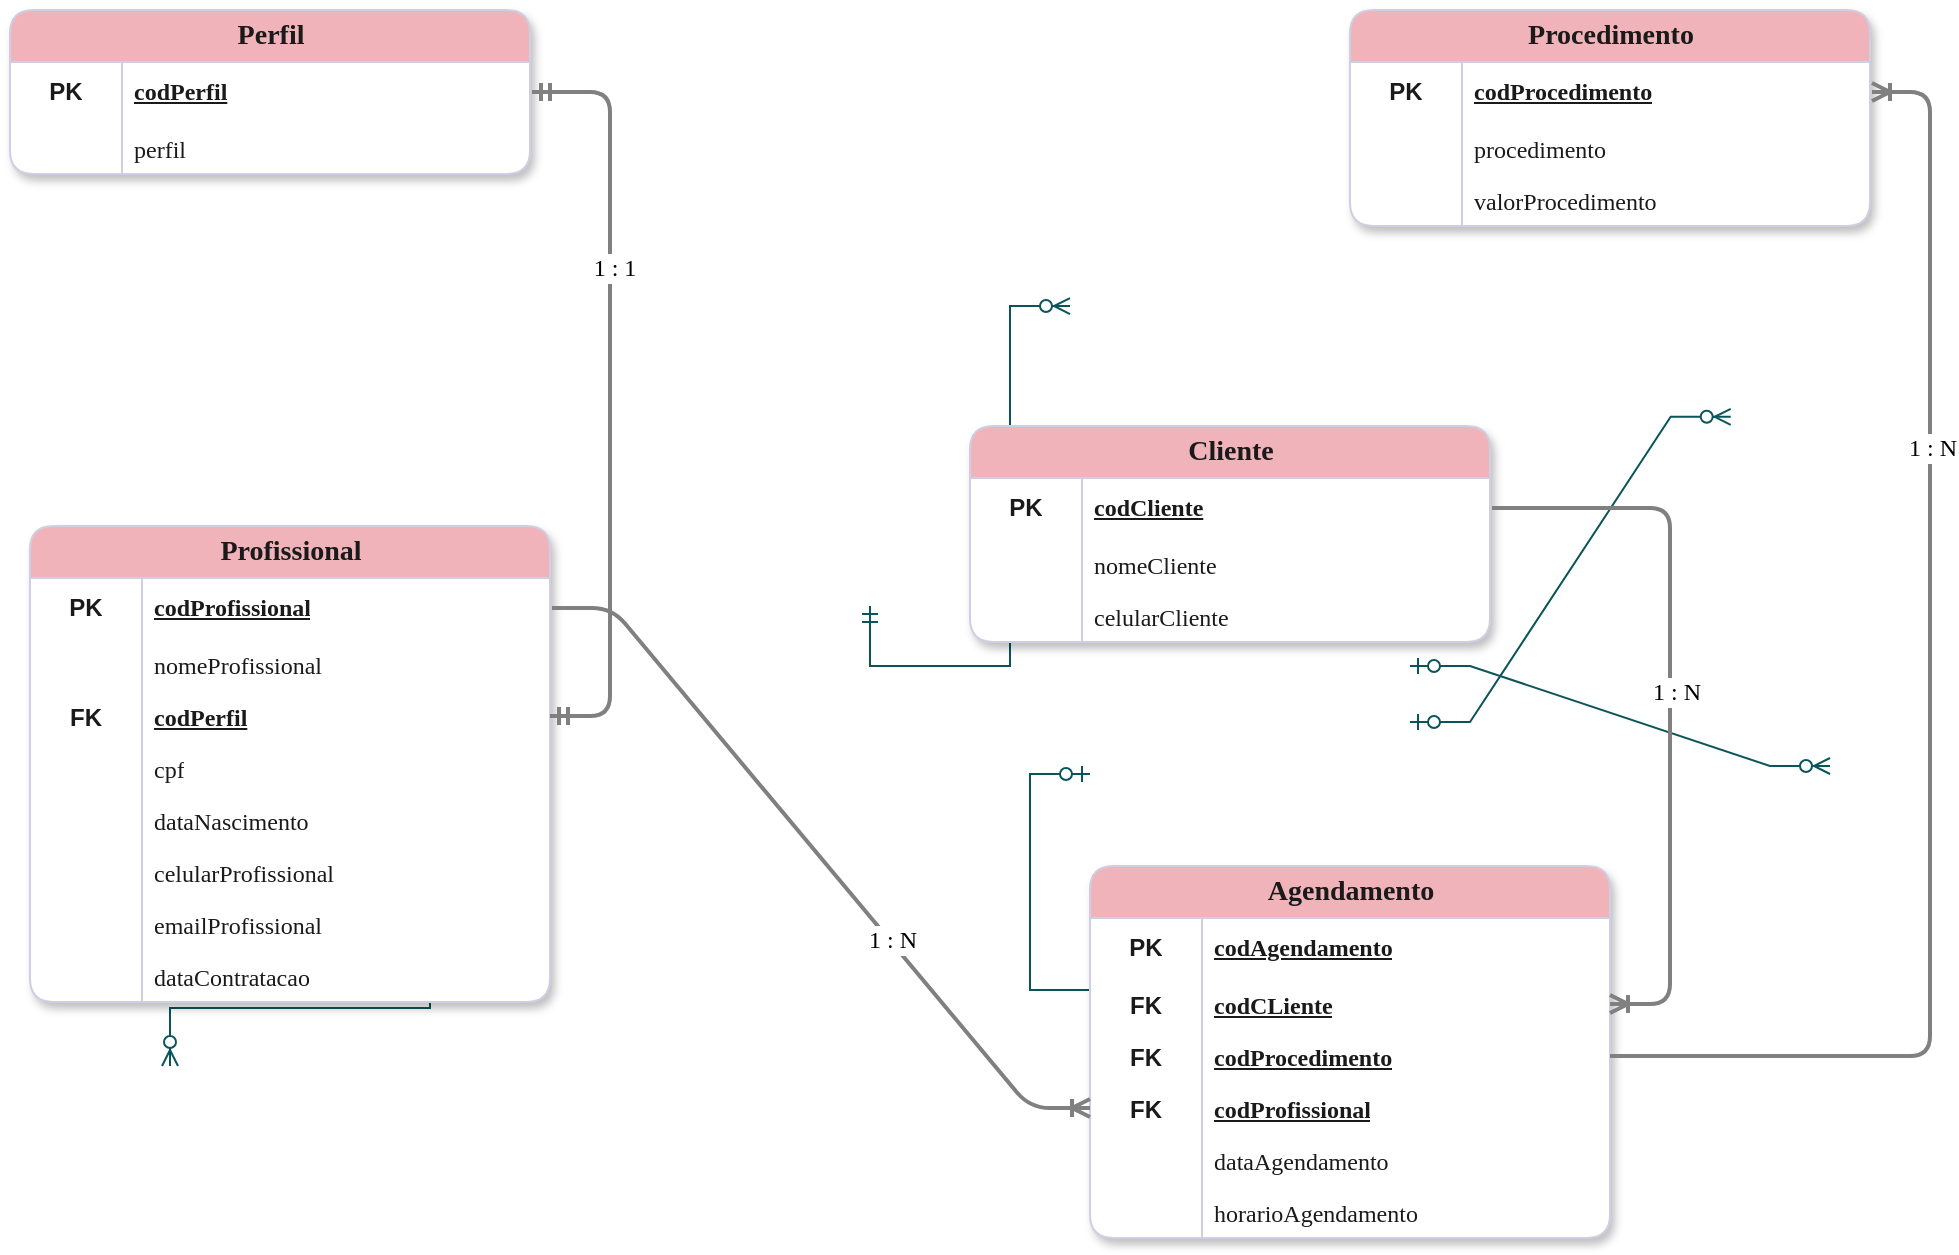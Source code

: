 <mxfile version="26.0.11">
  <diagram name="MER" id="e56a1550-8fbb-45ad-956c-1786394a9013">
    <mxGraphModel dx="1400" dy="696" grid="0" gridSize="10" guides="1" tooltips="1" connect="1" arrows="1" fold="1" page="1" pageScale="1" pageWidth="1100" pageHeight="850" background="none" math="0" shadow="0" adaptiveColors="simple">
      <root>
        <mxCell id="0" />
        <mxCell id="1" parent="0" />
        <mxCell id="2e49270ec7c68f3f-1" value="&lt;font data-font-src=&quot;https://fonts.googleapis.com/css?family=JetBrains+Mono&quot;&gt;&lt;b&gt;Perfil&lt;/b&gt;&lt;/font&gt;" style="swimlane;html=1;fontStyle=0;childLayout=stackLayout;horizontal=1;startSize=26;fillColor=light-dark(#f0b3ba, #442724);horizontalStack=0;resizeParent=1;resizeLast=0;collapsible=1;marginBottom=0;swimlaneFillColor=#ffffff;align=center;rounded=1;shadow=1;comic=0;labelBackgroundColor=none;strokeWidth=1;fontFamily=JetBrains Mono;fontSize=14;strokeColor=#D0CEE2;fontColor=#1A1A1A;fontSource=https%3A%2F%2Ffonts.googleapis.com%2Fcss%3Ffamily%3DJetBrains%2BMono;glass=0;gradientColor=none;" parent="1" vertex="1">
          <mxGeometry x="40" y="122" width="260" height="82" as="geometry" />
        </mxCell>
        <mxCell id="2e49270ec7c68f3f-2" value="codPerfil" style="shape=partialRectangle;top=0;left=0;right=0;bottom=0;html=1;align=left;verticalAlign=middle;fillColor=none;spacingLeft=60;spacingRight=4;whiteSpace=wrap;overflow=hidden;rotatable=0;points=[[0,0.5],[1,0.5]];portConstraint=eastwest;dropTarget=0;fontStyle=5;rounded=0;labelBackgroundColor=none;strokeColor=#D0CEE2;fontColor=#1A1A1A;perimeterSpacing=1;fontFamily=JetBrains Mono;fontSource=https%3A%2F%2Ffonts.googleapis.com%2Fcss%3Ffamily%3DJetBrains%2BMono;" parent="2e49270ec7c68f3f-1" vertex="1">
          <mxGeometry y="26" width="260" height="30" as="geometry" />
        </mxCell>
        <mxCell id="2e49270ec7c68f3f-3" value="PK" style="shape=partialRectangle;fontStyle=1;top=0;left=0;bottom=0;html=1;fillColor=none;align=center;verticalAlign=middle;spacingLeft=4;spacingRight=4;whiteSpace=wrap;overflow=hidden;rotatable=0;points=[];portConstraint=eastwest;part=1;rounded=0;labelBackgroundColor=none;strokeColor=#D0CEE2;fontColor=#1A1A1A;" parent="2e49270ec7c68f3f-2" vertex="1" connectable="0">
          <mxGeometry width="56" height="30" as="geometry" />
        </mxCell>
        <mxCell id="2e49270ec7c68f3f-6" value="perfil" style="shape=partialRectangle;top=0;left=0;right=0;bottom=0;html=1;align=left;verticalAlign=top;fillColor=none;spacingLeft=60;spacingRight=4;whiteSpace=wrap;overflow=hidden;rotatable=0;points=[[0,0.5],[1,0.5]];portConstraint=eastwest;dropTarget=0;rounded=0;labelBackgroundColor=none;strokeColor=default;fontColor=#1A1A1A;fontFamily=JetBrains Mono;fontSource=https%3A%2F%2Ffonts.googleapis.com%2Fcss%3Ffamily%3DJetBrains%2BMono;" parent="2e49270ec7c68f3f-1" vertex="1">
          <mxGeometry y="56" width="260" height="26" as="geometry" />
        </mxCell>
        <mxCell id="2e49270ec7c68f3f-7" value="" style="shape=partialRectangle;top=0;left=0;bottom=0;html=1;fillColor=none;align=left;verticalAlign=top;spacingLeft=4;spacingRight=4;whiteSpace=wrap;overflow=hidden;rotatable=0;points=[];portConstraint=eastwest;part=1;rounded=0;labelBackgroundColor=none;strokeColor=#D0CEE2;fontColor=#1A1A1A;" parent="2e49270ec7c68f3f-6" vertex="1" connectable="0">
          <mxGeometry width="56" height="26" as="geometry" />
        </mxCell>
        <mxCell id="2e49270ec7c68f3f-56" value="" style="edgeStyle=orthogonalEdgeStyle;html=1;endArrow=ERzeroToMany;endFill=1;startArrow=ERzeroToMany;labelBackgroundColor=none;fontFamily=Verdana;fontSize=14;entryX=0;entryY=0.5;exitX=0;exitY=0.5;strokeColor=#09555B;fontColor=default;rounded=0;" parent="1" source="2e49270ec7c68f3f-49" edge="1">
          <mxGeometry width="100" height="100" relative="1" as="geometry">
            <mxPoint x="120" y="650" as="sourcePoint" />
            <mxPoint x="290" y="481" as="targetPoint" />
            <Array as="points">
              <mxPoint x="250" y="621" />
              <mxPoint x="250" y="481" />
            </Array>
          </mxGeometry>
        </mxCell>
        <mxCell id="2e49270ec7c68f3f-58" value="" style="edgeStyle=orthogonalEdgeStyle;html=1;endArrow=ERzeroToMany;startArrow=ERmandOne;labelBackgroundColor=none;fontFamily=Verdana;fontSize=14;entryX=0;entryY=0.308;entryPerimeter=0;exitX=0;exitY=0.5;strokeColor=#09555B;fontColor=default;rounded=0;" parent="1" source="2e49270ec7c68f3f-31" edge="1">
          <mxGeometry width="100" height="100" relative="1" as="geometry">
            <mxPoint x="470" y="420" as="sourcePoint" />
            <mxPoint x="570" y="270.008" as="targetPoint" />
            <Array as="points">
              <mxPoint x="540" y="450" />
              <mxPoint x="540" y="270" />
            </Array>
          </mxGeometry>
        </mxCell>
        <mxCell id="2e49270ec7c68f3f-60" value="" style="edgeStyle=entityRelationEdgeStyle;html=1;endArrow=ERzeroToOne;startArrow=ERmandOne;labelBackgroundColor=none;fontFamily=Verdana;fontSize=14;exitX=1;exitY=0.5;entryX=0;entryY=0.5;strokeColor=#09555B;fontColor=default;rounded=0;" parent="1" source="2e49270ec7c68f3f-49" edge="1">
          <mxGeometry width="100" height="100" relative="1" as="geometry">
            <mxPoint x="600" y="720" as="sourcePoint" />
            <mxPoint x="580" y="504" as="targetPoint" />
          </mxGeometry>
        </mxCell>
        <mxCell id="2e49270ec7c68f3f-63" value="" style="edgeStyle=entityRelationEdgeStyle;html=1;endArrow=ERzeroToMany;startArrow=ERzeroToOne;labelBackgroundColor=none;fontFamily=Verdana;fontSize=14;entryX=0;entryY=0.5;exitX=1;exitY=0.5;strokeColor=#09555B;fontColor=default;rounded=0;" parent="1" target="2e49270ec7c68f3f-42" edge="1">
          <mxGeometry width="100" height="100" relative="1" as="geometry">
            <mxPoint x="740" y="450" as="sourcePoint" />
            <mxPoint x="950" y="500" as="targetPoint" />
          </mxGeometry>
        </mxCell>
        <mxCell id="2e49270ec7c68f3f-78" value="" style="edgeStyle=entityRelationEdgeStyle;html=1;endArrow=ERzeroToMany;startArrow=ERzeroToOne;labelBackgroundColor=none;fontFamily=Verdana;fontSize=14;entryX=0;entryY=0.5;exitX=1;exitY=0.5;strokeColor=#09555B;fontColor=default;rounded=0;" parent="1" target="2e49270ec7c68f3f-65" edge="1">
          <mxGeometry width="100" height="100" relative="1" as="geometry">
            <mxPoint x="740" y="478" as="sourcePoint" />
            <mxPoint x="900.353" y="325.412" as="targetPoint" />
          </mxGeometry>
        </mxCell>
        <mxCell id="83eA-bgPBepgegUCmsV1-11" value="&lt;font data-font-src=&quot;https://fonts.googleapis.com/css?family=JetBrains+Mono&quot;&gt;&lt;b&gt;Profissional&lt;/b&gt;&lt;/font&gt;" style="swimlane;html=1;fontStyle=0;childLayout=stackLayout;horizontal=1;startSize=26;fillColor=light-dark(#f0b3ba, #442724);horizontalStack=0;resizeParent=1;resizeLast=0;collapsible=1;marginBottom=0;swimlaneFillColor=#ffffff;align=center;rounded=1;shadow=1;comic=0;labelBackgroundColor=none;strokeWidth=1;fontFamily=JetBrains Mono;fontSize=14;strokeColor=#D0CEE2;fontColor=#1A1A1A;fontSource=https%3A%2F%2Ffonts.googleapis.com%2Fcss%3Ffamily%3DJetBrains%2BMono;glass=0;gradientColor=none;" vertex="1" parent="1">
          <mxGeometry x="50" y="380" width="260" height="238" as="geometry" />
        </mxCell>
        <mxCell id="83eA-bgPBepgegUCmsV1-12" value="codProfissional" style="shape=partialRectangle;top=0;left=0;right=0;bottom=0;html=1;align=left;verticalAlign=middle;fillColor=none;spacingLeft=60;spacingRight=4;whiteSpace=wrap;overflow=hidden;rotatable=0;points=[[0,0.5],[1,0.5]];portConstraint=eastwest;dropTarget=0;fontStyle=5;rounded=0;labelBackgroundColor=none;strokeColor=#D0CEE2;fontColor=#1A1A1A;perimeterSpacing=1;fontFamily=JetBrains Mono;fontSource=https%3A%2F%2Ffonts.googleapis.com%2Fcss%3Ffamily%3DJetBrains%2BMono;" vertex="1" parent="83eA-bgPBepgegUCmsV1-11">
          <mxGeometry y="26" width="260" height="30" as="geometry" />
        </mxCell>
        <mxCell id="83eA-bgPBepgegUCmsV1-13" value="PK" style="shape=partialRectangle;fontStyle=1;top=0;left=0;bottom=0;html=1;fillColor=none;align=center;verticalAlign=middle;spacingLeft=4;spacingRight=4;whiteSpace=wrap;overflow=hidden;rotatable=0;points=[];portConstraint=eastwest;part=1;rounded=0;labelBackgroundColor=none;strokeColor=#D0CEE2;fontColor=#1A1A1A;" vertex="1" connectable="0" parent="83eA-bgPBepgegUCmsV1-12">
          <mxGeometry width="56" height="30" as="geometry" />
        </mxCell>
        <mxCell id="83eA-bgPBepgegUCmsV1-14" value="nomeProfissional" style="shape=partialRectangle;top=0;left=0;right=0;bottom=0;html=1;align=left;verticalAlign=top;fillColor=none;spacingLeft=60;spacingRight=4;whiteSpace=wrap;overflow=hidden;rotatable=0;points=[[0,0.5],[1,0.5]];portConstraint=eastwest;dropTarget=0;rounded=0;labelBackgroundColor=none;strokeColor=default;fontColor=#1A1A1A;fontFamily=JetBrains Mono;fontSource=https%3A%2F%2Ffonts.googleapis.com%2Fcss%3Ffamily%3DJetBrains%2BMono;" vertex="1" parent="83eA-bgPBepgegUCmsV1-11">
          <mxGeometry y="56" width="260" height="26" as="geometry" />
        </mxCell>
        <mxCell id="83eA-bgPBepgegUCmsV1-15" value="" style="shape=partialRectangle;top=0;left=0;bottom=0;html=1;fillColor=none;align=left;verticalAlign=top;spacingLeft=4;spacingRight=4;whiteSpace=wrap;overflow=hidden;rotatable=0;points=[];portConstraint=eastwest;part=1;rounded=0;labelBackgroundColor=none;strokeColor=#D0CEE2;fontColor=#1A1A1A;" vertex="1" connectable="0" parent="83eA-bgPBepgegUCmsV1-14">
          <mxGeometry width="56" height="26" as="geometry" />
        </mxCell>
        <mxCell id="83eA-bgPBepgegUCmsV1-16" value="&lt;b&gt;&lt;u&gt;codPerfil&lt;/u&gt;&lt;/b&gt;" style="shape=partialRectangle;top=0;left=0;right=0;bottom=0;html=1;align=left;verticalAlign=top;fillColor=none;spacingLeft=60;spacingRight=4;whiteSpace=wrap;overflow=hidden;rotatable=0;points=[[0,0.5],[1,0.5]];portConstraint=eastwest;dropTarget=0;rounded=0;labelBackgroundColor=none;strokeColor=default;fontColor=#1A1A1A;fontFamily=JetBrains Mono;fontSource=https%3A%2F%2Ffonts.googleapis.com%2Fcss%3Ffamily%3DJetBrains%2BMono;" vertex="1" parent="83eA-bgPBepgegUCmsV1-11">
          <mxGeometry y="82" width="260" height="26" as="geometry" />
        </mxCell>
        <mxCell id="83eA-bgPBepgegUCmsV1-17" value="FK" style="shape=partialRectangle;top=0;left=0;bottom=0;html=1;fillColor=none;align=center;verticalAlign=top;spacingLeft=4;spacingRight=4;whiteSpace=wrap;overflow=hidden;rotatable=0;points=[];portConstraint=eastwest;part=1;rounded=0;labelBackgroundColor=none;strokeColor=#D0CEE2;fontColor=#1A1A1A;fontStyle=1" vertex="1" connectable="0" parent="83eA-bgPBepgegUCmsV1-16">
          <mxGeometry width="56" height="26" as="geometry" />
        </mxCell>
        <mxCell id="83eA-bgPBepgegUCmsV1-18" value="cpf" style="shape=partialRectangle;top=0;left=0;right=0;bottom=0;html=1;align=left;verticalAlign=top;fillColor=none;spacingLeft=60;spacingRight=4;whiteSpace=wrap;overflow=hidden;rotatable=0;points=[[0,0.5],[1,0.5]];portConstraint=eastwest;dropTarget=0;rounded=0;labelBackgroundColor=none;strokeColor=default;fontColor=#1A1A1A;fontFamily=JetBrains Mono;fontSource=https%3A%2F%2Ffonts.googleapis.com%2Fcss%3Ffamily%3DJetBrains%2BMono;" vertex="1" parent="83eA-bgPBepgegUCmsV1-11">
          <mxGeometry y="108" width="260" height="26" as="geometry" />
        </mxCell>
        <mxCell id="83eA-bgPBepgegUCmsV1-19" value="" style="shape=partialRectangle;top=0;left=0;bottom=0;html=1;fillColor=none;align=left;verticalAlign=top;spacingLeft=4;spacingRight=4;whiteSpace=wrap;overflow=hidden;rotatable=0;points=[];portConstraint=eastwest;part=1;rounded=0;labelBackgroundColor=none;strokeColor=#D0CEE2;fontColor=#1A1A1A;" vertex="1" connectable="0" parent="83eA-bgPBepgegUCmsV1-18">
          <mxGeometry width="56" height="26" as="geometry" />
        </mxCell>
        <mxCell id="83eA-bgPBepgegUCmsV1-20" value="dataNascimento" style="shape=partialRectangle;top=0;left=0;right=0;bottom=0;html=1;align=left;verticalAlign=top;fillColor=none;spacingLeft=60;spacingRight=4;whiteSpace=wrap;overflow=hidden;rotatable=0;points=[[0,0.5],[1,0.5]];portConstraint=eastwest;dropTarget=0;rounded=0;labelBackgroundColor=none;strokeColor=default;fontColor=#1A1A1A;fontFamily=JetBrains Mono;fontSource=https%3A%2F%2Ffonts.googleapis.com%2Fcss%3Ffamily%3DJetBrains%2BMono;" vertex="1" parent="83eA-bgPBepgegUCmsV1-11">
          <mxGeometry y="134" width="260" height="26" as="geometry" />
        </mxCell>
        <mxCell id="83eA-bgPBepgegUCmsV1-21" value="" style="shape=partialRectangle;top=0;left=0;bottom=0;html=1;fillColor=none;align=left;verticalAlign=top;spacingLeft=4;spacingRight=4;whiteSpace=wrap;overflow=hidden;rotatable=0;points=[];portConstraint=eastwest;part=1;rounded=0;labelBackgroundColor=none;strokeColor=#D0CEE2;fontColor=#1A1A1A;" vertex="1" connectable="0" parent="83eA-bgPBepgegUCmsV1-20">
          <mxGeometry width="56" height="26" as="geometry" />
        </mxCell>
        <mxCell id="83eA-bgPBepgegUCmsV1-22" value="celularProfissional" style="shape=partialRectangle;top=0;left=0;right=0;bottom=0;html=1;align=left;verticalAlign=top;fillColor=none;spacingLeft=60;spacingRight=4;whiteSpace=wrap;overflow=hidden;rotatable=0;points=[[0,0.5],[1,0.5]];portConstraint=eastwest;dropTarget=0;rounded=0;labelBackgroundColor=none;strokeColor=default;fontColor=#1A1A1A;fontFamily=JetBrains Mono;fontSource=https%3A%2F%2Ffonts.googleapis.com%2Fcss%3Ffamily%3DJetBrains%2BMono;" vertex="1" parent="83eA-bgPBepgegUCmsV1-11">
          <mxGeometry y="160" width="260" height="26" as="geometry" />
        </mxCell>
        <mxCell id="83eA-bgPBepgegUCmsV1-23" value="" style="shape=partialRectangle;top=0;left=0;bottom=0;html=1;fillColor=none;align=left;verticalAlign=top;spacingLeft=4;spacingRight=4;whiteSpace=wrap;overflow=hidden;rotatable=0;points=[];portConstraint=eastwest;part=1;rounded=0;labelBackgroundColor=none;strokeColor=#D0CEE2;fontColor=#1A1A1A;" vertex="1" connectable="0" parent="83eA-bgPBepgegUCmsV1-22">
          <mxGeometry width="56" height="26" as="geometry" />
        </mxCell>
        <mxCell id="83eA-bgPBepgegUCmsV1-25" value="emailProfissional" style="shape=partialRectangle;top=0;left=0;right=0;bottom=0;html=1;align=left;verticalAlign=top;fillColor=none;spacingLeft=60;spacingRight=4;whiteSpace=wrap;overflow=hidden;rotatable=0;points=[[0,0.5],[1,0.5]];portConstraint=eastwest;dropTarget=0;rounded=0;labelBackgroundColor=none;strokeColor=default;fontColor=#1A1A1A;fontFamily=JetBrains Mono;fontSource=https%3A%2F%2Ffonts.googleapis.com%2Fcss%3Ffamily%3DJetBrains%2BMono;" vertex="1" parent="83eA-bgPBepgegUCmsV1-11">
          <mxGeometry y="186" width="260" height="26" as="geometry" />
        </mxCell>
        <mxCell id="83eA-bgPBepgegUCmsV1-26" value="" style="shape=partialRectangle;top=0;left=0;bottom=0;html=1;fillColor=none;align=left;verticalAlign=top;spacingLeft=4;spacingRight=4;whiteSpace=wrap;overflow=hidden;rotatable=0;points=[];portConstraint=eastwest;part=1;rounded=0;labelBackgroundColor=none;strokeColor=#D0CEE2;fontColor=#1A1A1A;" vertex="1" connectable="0" parent="83eA-bgPBepgegUCmsV1-25">
          <mxGeometry width="56" height="26" as="geometry" />
        </mxCell>
        <mxCell id="83eA-bgPBepgegUCmsV1-27" value="dataContratacao" style="shape=partialRectangle;top=0;left=0;right=0;bottom=0;html=1;align=left;verticalAlign=top;fillColor=none;spacingLeft=60;spacingRight=4;whiteSpace=wrap;overflow=hidden;rotatable=0;points=[[0,0.5],[1,0.5]];portConstraint=eastwest;dropTarget=0;rounded=0;labelBackgroundColor=none;strokeColor=default;fontColor=#1A1A1A;fontFamily=JetBrains Mono;fontSource=https%3A%2F%2Ffonts.googleapis.com%2Fcss%3Ffamily%3DJetBrains%2BMono;" vertex="1" parent="83eA-bgPBepgegUCmsV1-11">
          <mxGeometry y="212" width="260" height="26" as="geometry" />
        </mxCell>
        <mxCell id="83eA-bgPBepgegUCmsV1-28" value="" style="shape=partialRectangle;top=0;left=0;bottom=0;html=1;fillColor=none;align=left;verticalAlign=top;spacingLeft=4;spacingRight=4;whiteSpace=wrap;overflow=hidden;rotatable=0;points=[];portConstraint=eastwest;part=1;rounded=0;labelBackgroundColor=none;strokeColor=#D0CEE2;fontColor=#1A1A1A;" vertex="1" connectable="0" parent="83eA-bgPBepgegUCmsV1-27">
          <mxGeometry width="56" height="26" as="geometry" />
        </mxCell>
        <mxCell id="83eA-bgPBepgegUCmsV1-53" value="&lt;font data-font-src=&quot;https://fonts.googleapis.com/css?family=JetBrains+Mono&quot;&gt;&lt;b&gt;Procedimento&lt;/b&gt;&lt;/font&gt;" style="swimlane;html=1;fontStyle=0;childLayout=stackLayout;horizontal=1;startSize=26;fillColor=light-dark(#f0b3ba, #442724);horizontalStack=0;resizeParent=1;resizeLast=0;collapsible=1;marginBottom=0;swimlaneFillColor=#ffffff;align=center;rounded=1;shadow=1;comic=0;labelBackgroundColor=none;strokeWidth=1;fontFamily=JetBrains Mono;fontSize=14;strokeColor=#D0CEE2;fontColor=#1A1A1A;fontSource=https%3A%2F%2Ffonts.googleapis.com%2Fcss%3Ffamily%3DJetBrains%2BMono;glass=0;gradientColor=none;" vertex="1" parent="1">
          <mxGeometry x="710" y="122" width="260" height="108" as="geometry" />
        </mxCell>
        <mxCell id="83eA-bgPBepgegUCmsV1-54" value="codProcedimento" style="shape=partialRectangle;top=0;left=0;right=0;bottom=0;html=1;align=left;verticalAlign=middle;fillColor=none;spacingLeft=60;spacingRight=4;whiteSpace=wrap;overflow=hidden;rotatable=0;points=[[0,0.5],[1,0.5]];portConstraint=eastwest;dropTarget=0;fontStyle=5;rounded=0;labelBackgroundColor=none;strokeColor=#D0CEE2;fontColor=#1A1A1A;perimeterSpacing=1;fontFamily=JetBrains Mono;fontSource=https%3A%2F%2Ffonts.googleapis.com%2Fcss%3Ffamily%3DJetBrains%2BMono;" vertex="1" parent="83eA-bgPBepgegUCmsV1-53">
          <mxGeometry y="26" width="260" height="30" as="geometry" />
        </mxCell>
        <mxCell id="83eA-bgPBepgegUCmsV1-55" value="PK" style="shape=partialRectangle;fontStyle=1;top=0;left=0;bottom=0;html=1;fillColor=none;align=center;verticalAlign=middle;spacingLeft=4;spacingRight=4;whiteSpace=wrap;overflow=hidden;rotatable=0;points=[];portConstraint=eastwest;part=1;rounded=0;labelBackgroundColor=none;strokeColor=#D0CEE2;fontColor=#1A1A1A;" vertex="1" connectable="0" parent="83eA-bgPBepgegUCmsV1-54">
          <mxGeometry width="56" height="30" as="geometry" />
        </mxCell>
        <mxCell id="83eA-bgPBepgegUCmsV1-56" value="procedimento" style="shape=partialRectangle;top=0;left=0;right=0;bottom=0;html=1;align=left;verticalAlign=top;fillColor=none;spacingLeft=60;spacingRight=4;whiteSpace=wrap;overflow=hidden;rotatable=0;points=[[0,0.5],[1,0.5]];portConstraint=eastwest;dropTarget=0;rounded=0;labelBackgroundColor=none;strokeColor=default;fontColor=#1A1A1A;fontFamily=JetBrains Mono;fontSource=https%3A%2F%2Ffonts.googleapis.com%2Fcss%3Ffamily%3DJetBrains%2BMono;" vertex="1" parent="83eA-bgPBepgegUCmsV1-53">
          <mxGeometry y="56" width="260" height="26" as="geometry" />
        </mxCell>
        <mxCell id="83eA-bgPBepgegUCmsV1-57" value="" style="shape=partialRectangle;top=0;left=0;bottom=0;html=1;fillColor=none;align=left;verticalAlign=top;spacingLeft=4;spacingRight=4;whiteSpace=wrap;overflow=hidden;rotatable=0;points=[];portConstraint=eastwest;part=1;rounded=0;labelBackgroundColor=none;strokeColor=#D0CEE2;fontColor=#1A1A1A;" vertex="1" connectable="0" parent="83eA-bgPBepgegUCmsV1-56">
          <mxGeometry width="56" height="26" as="geometry" />
        </mxCell>
        <mxCell id="83eA-bgPBepgegUCmsV1-58" value="valorProcedimento" style="shape=partialRectangle;top=0;left=0;right=0;bottom=0;html=1;align=left;verticalAlign=top;fillColor=none;spacingLeft=60;spacingRight=4;whiteSpace=wrap;overflow=hidden;rotatable=0;points=[[0,0.5],[1,0.5]];portConstraint=eastwest;dropTarget=0;rounded=0;labelBackgroundColor=none;strokeColor=default;fontColor=#1A1A1A;fontFamily=JetBrains Mono;fontSource=https%3A%2F%2Ffonts.googleapis.com%2Fcss%3Ffamily%3DJetBrains%2BMono;" vertex="1" parent="83eA-bgPBepgegUCmsV1-53">
          <mxGeometry y="82" width="260" height="26" as="geometry" />
        </mxCell>
        <mxCell id="83eA-bgPBepgegUCmsV1-59" value="" style="shape=partialRectangle;top=0;left=0;bottom=0;html=1;fillColor=none;align=left;verticalAlign=top;spacingLeft=4;spacingRight=4;whiteSpace=wrap;overflow=hidden;rotatable=0;points=[];portConstraint=eastwest;part=1;rounded=0;labelBackgroundColor=none;strokeColor=#D0CEE2;fontColor=#1A1A1A;" vertex="1" connectable="0" parent="83eA-bgPBepgegUCmsV1-58">
          <mxGeometry width="56" height="26" as="geometry" />
        </mxCell>
        <mxCell id="83eA-bgPBepgegUCmsV1-60" value="&lt;font data-font-src=&quot;https://fonts.googleapis.com/css?family=JetBrains+Mono&quot;&gt;&lt;b&gt;Cliente&lt;/b&gt;&lt;/font&gt;" style="swimlane;html=1;fontStyle=0;childLayout=stackLayout;horizontal=1;startSize=26;fillColor=light-dark(#f0b3ba, #442724);horizontalStack=0;resizeParent=1;resizeLast=0;collapsible=1;marginBottom=0;swimlaneFillColor=#ffffff;align=center;rounded=1;shadow=1;comic=0;labelBackgroundColor=none;strokeWidth=1;fontFamily=JetBrains Mono;fontSize=14;strokeColor=#D0CEE2;fontColor=#1A1A1A;fontSource=https%3A%2F%2Ffonts.googleapis.com%2Fcss%3Ffamily%3DJetBrains%2BMono;glass=0;gradientColor=none;" vertex="1" parent="1">
          <mxGeometry x="520" y="330" width="260" height="108" as="geometry" />
        </mxCell>
        <mxCell id="83eA-bgPBepgegUCmsV1-61" value="codCliente" style="shape=partialRectangle;top=0;left=0;right=0;bottom=0;html=1;align=left;verticalAlign=middle;fillColor=none;spacingLeft=60;spacingRight=4;whiteSpace=wrap;overflow=hidden;rotatable=0;points=[[0,0.5],[1,0.5]];portConstraint=eastwest;dropTarget=0;fontStyle=5;rounded=0;labelBackgroundColor=none;strokeColor=#D0CEE2;fontColor=#1A1A1A;perimeterSpacing=1;fontFamily=JetBrains Mono;fontSource=https%3A%2F%2Ffonts.googleapis.com%2Fcss%3Ffamily%3DJetBrains%2BMono;" vertex="1" parent="83eA-bgPBepgegUCmsV1-60">
          <mxGeometry y="26" width="260" height="30" as="geometry" />
        </mxCell>
        <mxCell id="83eA-bgPBepgegUCmsV1-62" value="PK" style="shape=partialRectangle;fontStyle=1;top=0;left=0;bottom=0;html=1;fillColor=none;align=center;verticalAlign=middle;spacingLeft=4;spacingRight=4;whiteSpace=wrap;overflow=hidden;rotatable=0;points=[];portConstraint=eastwest;part=1;rounded=0;labelBackgroundColor=none;strokeColor=#D0CEE2;fontColor=#1A1A1A;" vertex="1" connectable="0" parent="83eA-bgPBepgegUCmsV1-61">
          <mxGeometry width="56" height="30" as="geometry" />
        </mxCell>
        <mxCell id="83eA-bgPBepgegUCmsV1-63" value="nomeCliente" style="shape=partialRectangle;top=0;left=0;right=0;bottom=0;html=1;align=left;verticalAlign=top;fillColor=none;spacingLeft=60;spacingRight=4;whiteSpace=wrap;overflow=hidden;rotatable=0;points=[[0,0.5],[1,0.5]];portConstraint=eastwest;dropTarget=0;rounded=0;labelBackgroundColor=none;strokeColor=default;fontColor=#1A1A1A;fontFamily=JetBrains Mono;fontSource=https%3A%2F%2Ffonts.googleapis.com%2Fcss%3Ffamily%3DJetBrains%2BMono;" vertex="1" parent="83eA-bgPBepgegUCmsV1-60">
          <mxGeometry y="56" width="260" height="26" as="geometry" />
        </mxCell>
        <mxCell id="83eA-bgPBepgegUCmsV1-64" value="" style="shape=partialRectangle;top=0;left=0;bottom=0;html=1;fillColor=none;align=left;verticalAlign=top;spacingLeft=4;spacingRight=4;whiteSpace=wrap;overflow=hidden;rotatable=0;points=[];portConstraint=eastwest;part=1;rounded=0;labelBackgroundColor=none;strokeColor=#D0CEE2;fontColor=#1A1A1A;" vertex="1" connectable="0" parent="83eA-bgPBepgegUCmsV1-63">
          <mxGeometry width="56" height="26" as="geometry" />
        </mxCell>
        <mxCell id="83eA-bgPBepgegUCmsV1-65" value="celularCliente" style="shape=partialRectangle;top=0;left=0;right=0;bottom=0;html=1;align=left;verticalAlign=top;fillColor=none;spacingLeft=60;spacingRight=4;whiteSpace=wrap;overflow=hidden;rotatable=0;points=[[0,0.5],[1,0.5]];portConstraint=eastwest;dropTarget=0;rounded=0;labelBackgroundColor=none;strokeColor=default;fontColor=#1A1A1A;fontFamily=JetBrains Mono;fontSource=https%3A%2F%2Ffonts.googleapis.com%2Fcss%3Ffamily%3DJetBrains%2BMono;" vertex="1" parent="83eA-bgPBepgegUCmsV1-60">
          <mxGeometry y="82" width="260" height="26" as="geometry" />
        </mxCell>
        <mxCell id="83eA-bgPBepgegUCmsV1-66" value="" style="shape=partialRectangle;top=0;left=0;bottom=0;html=1;fillColor=none;align=left;verticalAlign=top;spacingLeft=4;spacingRight=4;whiteSpace=wrap;overflow=hidden;rotatable=0;points=[];portConstraint=eastwest;part=1;rounded=0;labelBackgroundColor=none;strokeColor=#D0CEE2;fontColor=#1A1A1A;" vertex="1" connectable="0" parent="83eA-bgPBepgegUCmsV1-65">
          <mxGeometry width="56" height="26" as="geometry" />
        </mxCell>
        <mxCell id="83eA-bgPBepgegUCmsV1-69" value="&lt;font data-font-src=&quot;https://fonts.googleapis.com/css?family=JetBrains+Mono&quot;&gt;&lt;b&gt;Agendamento&lt;/b&gt;&lt;/font&gt;" style="swimlane;html=1;fontStyle=0;childLayout=stackLayout;horizontal=1;startSize=26;fillColor=light-dark(#f0b3ba, #442724);horizontalStack=0;resizeParent=1;resizeLast=0;collapsible=1;marginBottom=0;swimlaneFillColor=#ffffff;align=center;rounded=1;shadow=1;comic=0;labelBackgroundColor=none;strokeWidth=1;fontFamily=JetBrains Mono;fontSize=14;strokeColor=#D0CEE2;fontColor=#1A1A1A;fontSource=https%3A%2F%2Ffonts.googleapis.com%2Fcss%3Ffamily%3DJetBrains%2BMono;glass=0;gradientColor=none;" vertex="1" parent="1">
          <mxGeometry x="580" y="550" width="260" height="186" as="geometry" />
        </mxCell>
        <mxCell id="83eA-bgPBepgegUCmsV1-70" value="codAgendamento" style="shape=partialRectangle;top=0;left=0;right=0;bottom=0;html=1;align=left;verticalAlign=middle;fillColor=none;spacingLeft=60;spacingRight=4;whiteSpace=wrap;overflow=hidden;rotatable=0;points=[[0,0.5],[1,0.5]];portConstraint=eastwest;dropTarget=0;fontStyle=5;rounded=0;labelBackgroundColor=none;strokeColor=#D0CEE2;fontColor=#1A1A1A;perimeterSpacing=1;fontFamily=JetBrains Mono;fontSource=https%3A%2F%2Ffonts.googleapis.com%2Fcss%3Ffamily%3DJetBrains%2BMono;" vertex="1" parent="83eA-bgPBepgegUCmsV1-69">
          <mxGeometry y="26" width="260" height="30" as="geometry" />
        </mxCell>
        <mxCell id="83eA-bgPBepgegUCmsV1-71" value="PK" style="shape=partialRectangle;fontStyle=1;top=0;left=0;bottom=0;html=1;fillColor=none;align=center;verticalAlign=middle;spacingLeft=4;spacingRight=4;whiteSpace=wrap;overflow=hidden;rotatable=0;points=[];portConstraint=eastwest;part=1;rounded=0;labelBackgroundColor=none;strokeColor=#D0CEE2;fontColor=#1A1A1A;" vertex="1" connectable="0" parent="83eA-bgPBepgegUCmsV1-70">
          <mxGeometry width="56" height="30" as="geometry" />
        </mxCell>
        <mxCell id="83eA-bgPBepgegUCmsV1-72" value="&lt;b&gt;&lt;u&gt;codCLiente&lt;/u&gt;&lt;/b&gt;" style="shape=partialRectangle;top=0;left=0;right=0;bottom=0;html=1;align=left;verticalAlign=top;fillColor=none;spacingLeft=60;spacingRight=4;whiteSpace=wrap;overflow=hidden;rotatable=0;points=[[0,0.5],[1,0.5]];portConstraint=eastwest;dropTarget=0;rounded=0;labelBackgroundColor=none;strokeColor=default;fontColor=#1A1A1A;fontFamily=JetBrains Mono;fontSource=https%3A%2F%2Ffonts.googleapis.com%2Fcss%3Ffamily%3DJetBrains%2BMono;" vertex="1" parent="83eA-bgPBepgegUCmsV1-69">
          <mxGeometry y="56" width="260" height="26" as="geometry" />
        </mxCell>
        <mxCell id="83eA-bgPBepgegUCmsV1-73" value="&lt;b&gt;FK&lt;/b&gt;" style="shape=partialRectangle;top=0;left=0;bottom=0;html=1;fillColor=none;align=center;verticalAlign=top;spacingLeft=4;spacingRight=4;whiteSpace=wrap;overflow=hidden;rotatable=0;points=[];portConstraint=eastwest;part=1;rounded=0;labelBackgroundColor=none;strokeColor=#D0CEE2;fontColor=#1A1A1A;" vertex="1" connectable="0" parent="83eA-bgPBepgegUCmsV1-72">
          <mxGeometry width="56" height="26" as="geometry" />
        </mxCell>
        <mxCell id="83eA-bgPBepgegUCmsV1-74" value="&lt;b&gt;&lt;u&gt;codProcedimento&lt;/u&gt;&lt;/b&gt;" style="shape=partialRectangle;top=0;left=0;right=0;bottom=0;html=1;align=left;verticalAlign=top;fillColor=none;spacingLeft=60;spacingRight=4;whiteSpace=wrap;overflow=hidden;rotatable=0;points=[[0,0.5],[1,0.5]];portConstraint=eastwest;dropTarget=0;rounded=0;labelBackgroundColor=none;strokeColor=default;fontColor=#1A1A1A;fontFamily=JetBrains Mono;fontSource=https%3A%2F%2Ffonts.googleapis.com%2Fcss%3Ffamily%3DJetBrains%2BMono;" vertex="1" parent="83eA-bgPBepgegUCmsV1-69">
          <mxGeometry y="82" width="260" height="26" as="geometry" />
        </mxCell>
        <mxCell id="83eA-bgPBepgegUCmsV1-75" value="&lt;b&gt;FK&lt;/b&gt;" style="shape=partialRectangle;top=0;left=0;bottom=0;html=1;fillColor=none;align=center;verticalAlign=top;spacingLeft=4;spacingRight=4;whiteSpace=wrap;overflow=hidden;rotatable=0;points=[];portConstraint=eastwest;part=1;rounded=0;labelBackgroundColor=none;strokeColor=#D0CEE2;fontColor=#1A1A1A;" vertex="1" connectable="0" parent="83eA-bgPBepgegUCmsV1-74">
          <mxGeometry width="56" height="26" as="geometry" />
        </mxCell>
        <mxCell id="83eA-bgPBepgegUCmsV1-76" value="&lt;b&gt;&lt;u&gt;codProfissional&lt;/u&gt;&lt;/b&gt;" style="shape=partialRectangle;top=0;left=0;right=0;bottom=0;html=1;align=left;verticalAlign=top;fillColor=none;spacingLeft=60;spacingRight=4;whiteSpace=wrap;overflow=hidden;rotatable=0;points=[[0,0.5],[1,0.5]];portConstraint=eastwest;dropTarget=0;rounded=0;labelBackgroundColor=none;strokeColor=default;fontColor=#1A1A1A;fontFamily=JetBrains Mono;fontSource=https%3A%2F%2Ffonts.googleapis.com%2Fcss%3Ffamily%3DJetBrains%2BMono;" vertex="1" parent="83eA-bgPBepgegUCmsV1-69">
          <mxGeometry y="108" width="260" height="26" as="geometry" />
        </mxCell>
        <mxCell id="83eA-bgPBepgegUCmsV1-77" value="&lt;b&gt;FK&lt;/b&gt;" style="shape=partialRectangle;top=0;left=0;bottom=0;html=1;fillColor=none;align=center;verticalAlign=top;spacingLeft=4;spacingRight=4;whiteSpace=wrap;overflow=hidden;rotatable=0;points=[];portConstraint=eastwest;part=1;rounded=0;labelBackgroundColor=none;strokeColor=#D0CEE2;fontColor=#1A1A1A;" vertex="1" connectable="0" parent="83eA-bgPBepgegUCmsV1-76">
          <mxGeometry width="56" height="26" as="geometry" />
        </mxCell>
        <mxCell id="83eA-bgPBepgegUCmsV1-78" value="&lt;span&gt;&lt;span&gt;dataAgendamento&lt;/span&gt;&lt;/span&gt;" style="shape=partialRectangle;top=0;left=0;right=0;bottom=0;html=1;align=left;verticalAlign=top;fillColor=none;spacingLeft=60;spacingRight=4;whiteSpace=wrap;overflow=hidden;rotatable=0;points=[[0,0.5],[1,0.5]];portConstraint=eastwest;dropTarget=0;rounded=0;labelBackgroundColor=none;strokeColor=default;fontColor=#1A1A1A;fontFamily=JetBrains Mono;fontSource=https%3A%2F%2Ffonts.googleapis.com%2Fcss%3Ffamily%3DJetBrains%2BMono;fontStyle=0" vertex="1" parent="83eA-bgPBepgegUCmsV1-69">
          <mxGeometry y="134" width="260" height="26" as="geometry" />
        </mxCell>
        <mxCell id="83eA-bgPBepgegUCmsV1-79" value="" style="shape=partialRectangle;top=0;left=0;bottom=0;html=1;fillColor=none;align=center;verticalAlign=top;spacingLeft=4;spacingRight=4;whiteSpace=wrap;overflow=hidden;rotatable=0;points=[];portConstraint=eastwest;part=1;rounded=0;labelBackgroundColor=none;strokeColor=#D0CEE2;fontColor=#1A1A1A;" vertex="1" connectable="0" parent="83eA-bgPBepgegUCmsV1-78">
          <mxGeometry width="56" height="26" as="geometry" />
        </mxCell>
        <mxCell id="83eA-bgPBepgegUCmsV1-80" value="&lt;span&gt;&lt;span&gt;horarioAgendamento&lt;/span&gt;&lt;/span&gt;" style="shape=partialRectangle;top=0;left=0;right=0;bottom=0;html=1;align=left;verticalAlign=top;fillColor=none;spacingLeft=60;spacingRight=4;whiteSpace=wrap;overflow=hidden;rotatable=0;points=[[0,0.5],[1,0.5]];portConstraint=eastwest;dropTarget=0;rounded=0;labelBackgroundColor=none;strokeColor=default;fontColor=#1A1A1A;fontFamily=JetBrains Mono;fontSource=https%3A%2F%2Ffonts.googleapis.com%2Fcss%3Ffamily%3DJetBrains%2BMono;fontStyle=0" vertex="1" parent="83eA-bgPBepgegUCmsV1-69">
          <mxGeometry y="160" width="260" height="26" as="geometry" />
        </mxCell>
        <mxCell id="83eA-bgPBepgegUCmsV1-81" value="" style="shape=partialRectangle;top=0;left=0;bottom=0;html=1;fillColor=none;align=center;verticalAlign=top;spacingLeft=4;spacingRight=4;whiteSpace=wrap;overflow=hidden;rotatable=0;points=[];portConstraint=eastwest;part=1;rounded=0;labelBackgroundColor=none;strokeColor=#D0CEE2;fontColor=#1A1A1A;" vertex="1" connectable="0" parent="83eA-bgPBepgegUCmsV1-80">
          <mxGeometry width="56" height="26" as="geometry" />
        </mxCell>
        <mxCell id="83eA-bgPBepgegUCmsV1-91" value="" style="edgeStyle=entityRelationEdgeStyle;fontSize=12;html=1;endArrow=ERoneToMany;rounded=1;strokeColor=#808080;strokeWidth=2;align=center;verticalAlign=middle;fontFamily=JetBrains Mono;fontSource=https%3A%2F%2Ffonts.googleapis.com%2Fcss%3Ffamily%3DJetBrains%2BMono;fontColor=light-dark(#000000,#EDEDED);labelBackgroundColor=default;resizable=0;curved=0;" edge="1" parent="1" source="83eA-bgPBepgegUCmsV1-61" target="83eA-bgPBepgegUCmsV1-72">
          <mxGeometry width="100" height="100" relative="1" as="geometry">
            <mxPoint x="870" y="490" as="sourcePoint" />
            <mxPoint x="970" y="390" as="targetPoint" />
          </mxGeometry>
        </mxCell>
        <mxCell id="83eA-bgPBepgegUCmsV1-92" value="1 : N" style="edgeLabel;html=1;align=center;verticalAlign=middle;resizable=0;points=[];fontFamily=JetBrains Mono;fontSource=https%3A%2F%2Ffonts.googleapis.com%2Fcss%3Ffamily%3DJetBrains%2BMono;fontSize=12;fontColor=light-dark(#000000,#EDEDED);labelBackgroundColor=default;fillColor=none;gradientColor=none;" vertex="1" connectable="0" parent="83eA-bgPBepgegUCmsV1-91">
          <mxGeometry x="-0.017" y="3" relative="1" as="geometry">
            <mxPoint as="offset" />
          </mxGeometry>
        </mxCell>
        <mxCell id="83eA-bgPBepgegUCmsV1-93" value="" style="edgeStyle=entityRelationEdgeStyle;fontSize=12;html=1;endArrow=ERoneToMany;rounded=1;strokeColor=#808080;strokeWidth=2;align=center;verticalAlign=middle;fontFamily=JetBrains Mono;fontSource=https%3A%2F%2Ffonts.googleapis.com%2Fcss%3Ffamily%3DJetBrains%2BMono;fontColor=light-dark(#000000,#EDEDED);labelBackgroundColor=default;resizable=0;curved=0;" edge="1" parent="1" source="83eA-bgPBepgegUCmsV1-74" target="83eA-bgPBepgegUCmsV1-54">
          <mxGeometry width="100" height="100" relative="1" as="geometry">
            <mxPoint x="950" y="525" as="sourcePoint" />
            <mxPoint x="1050" y="425" as="targetPoint" />
          </mxGeometry>
        </mxCell>
        <mxCell id="83eA-bgPBepgegUCmsV1-94" value="1 : N" style="edgeLabel;html=1;align=center;verticalAlign=middle;resizable=0;points=[];fontFamily=JetBrains Mono;fontSource=https%3A%2F%2Ffonts.googleapis.com%2Fcss%3Ffamily%3DJetBrains%2BMono;fontSize=12;fontColor=light-dark(#000000,#EDEDED);labelBackgroundColor=default;fillColor=none;gradientColor=none;" vertex="1" connectable="0" parent="83eA-bgPBepgegUCmsV1-93">
          <mxGeometry x="0.383" y="-1" relative="1" as="geometry">
            <mxPoint as="offset" />
          </mxGeometry>
        </mxCell>
        <mxCell id="83eA-bgPBepgegUCmsV1-95" value="" style="edgeStyle=entityRelationEdgeStyle;fontSize=12;html=1;endArrow=ERmandOne;startArrow=ERmandOne;rounded=1;strokeColor=#808080;strokeWidth=2;align=center;verticalAlign=middle;fontFamily=JetBrains Mono;fontSource=https%3A%2F%2Ffonts.googleapis.com%2Fcss%3Ffamily%3DJetBrains%2BMono;fontColor=light-dark(#000000,#EDEDED);labelBackgroundColor=default;resizable=0;curved=0;" edge="1" parent="1" source="83eA-bgPBepgegUCmsV1-16" target="2e49270ec7c68f3f-2">
          <mxGeometry width="100" height="100" relative="1" as="geometry">
            <mxPoint x="330" y="460" as="sourcePoint" />
            <mxPoint x="430" y="360" as="targetPoint" />
          </mxGeometry>
        </mxCell>
        <mxCell id="83eA-bgPBepgegUCmsV1-96" value="1 : 1" style="edgeLabel;html=1;align=center;verticalAlign=middle;resizable=0;points=[];fontFamily=JetBrains Mono;fontSource=https%3A%2F%2Ffonts.googleapis.com%2Fcss%3Ffamily%3DJetBrains%2BMono;fontSize=12;fontColor=light-dark(#000000,#EDEDED);labelBackgroundColor=default;fillColor=none;gradientColor=none;" vertex="1" connectable="0" parent="83eA-bgPBepgegUCmsV1-95">
          <mxGeometry x="0.337" y="-2" relative="1" as="geometry">
            <mxPoint as="offset" />
          </mxGeometry>
        </mxCell>
        <mxCell id="83eA-bgPBepgegUCmsV1-97" value="" style="edgeStyle=entityRelationEdgeStyle;fontSize=12;html=1;endArrow=ERoneToMany;rounded=1;strokeColor=#808080;strokeWidth=2;align=center;verticalAlign=middle;fontFamily=JetBrains Mono;fontSource=https%3A%2F%2Ffonts.googleapis.com%2Fcss%3Ffamily%3DJetBrains%2BMono;fontColor=light-dark(#000000,#EDEDED);labelBackgroundColor=default;resizable=0;curved=0;exitX=1;exitY=0.5;exitDx=0;exitDy=0;" edge="1" parent="1" source="83eA-bgPBepgegUCmsV1-12" target="83eA-bgPBepgegUCmsV1-76">
          <mxGeometry width="100" height="100" relative="1" as="geometry">
            <mxPoint x="400" y="590" as="sourcePoint" />
            <mxPoint x="500" y="490" as="targetPoint" />
          </mxGeometry>
        </mxCell>
        <mxCell id="83eA-bgPBepgegUCmsV1-98" value="1 : N" style="edgeLabel;html=1;align=center;verticalAlign=middle;resizable=0;points=[];fontFamily=JetBrains Mono;fontSource=https%3A%2F%2Ffonts.googleapis.com%2Fcss%3Ffamily%3DJetBrains%2BMono;fontSize=12;fontColor=light-dark(#000000,#EDEDED);labelBackgroundColor=default;fillColor=none;gradientColor=none;" vertex="1" connectable="0" parent="83eA-bgPBepgegUCmsV1-97">
          <mxGeometry x="0.275" relative="1" as="geometry">
            <mxPoint x="1" as="offset" />
          </mxGeometry>
        </mxCell>
      </root>
    </mxGraphModel>
  </diagram>
</mxfile>
